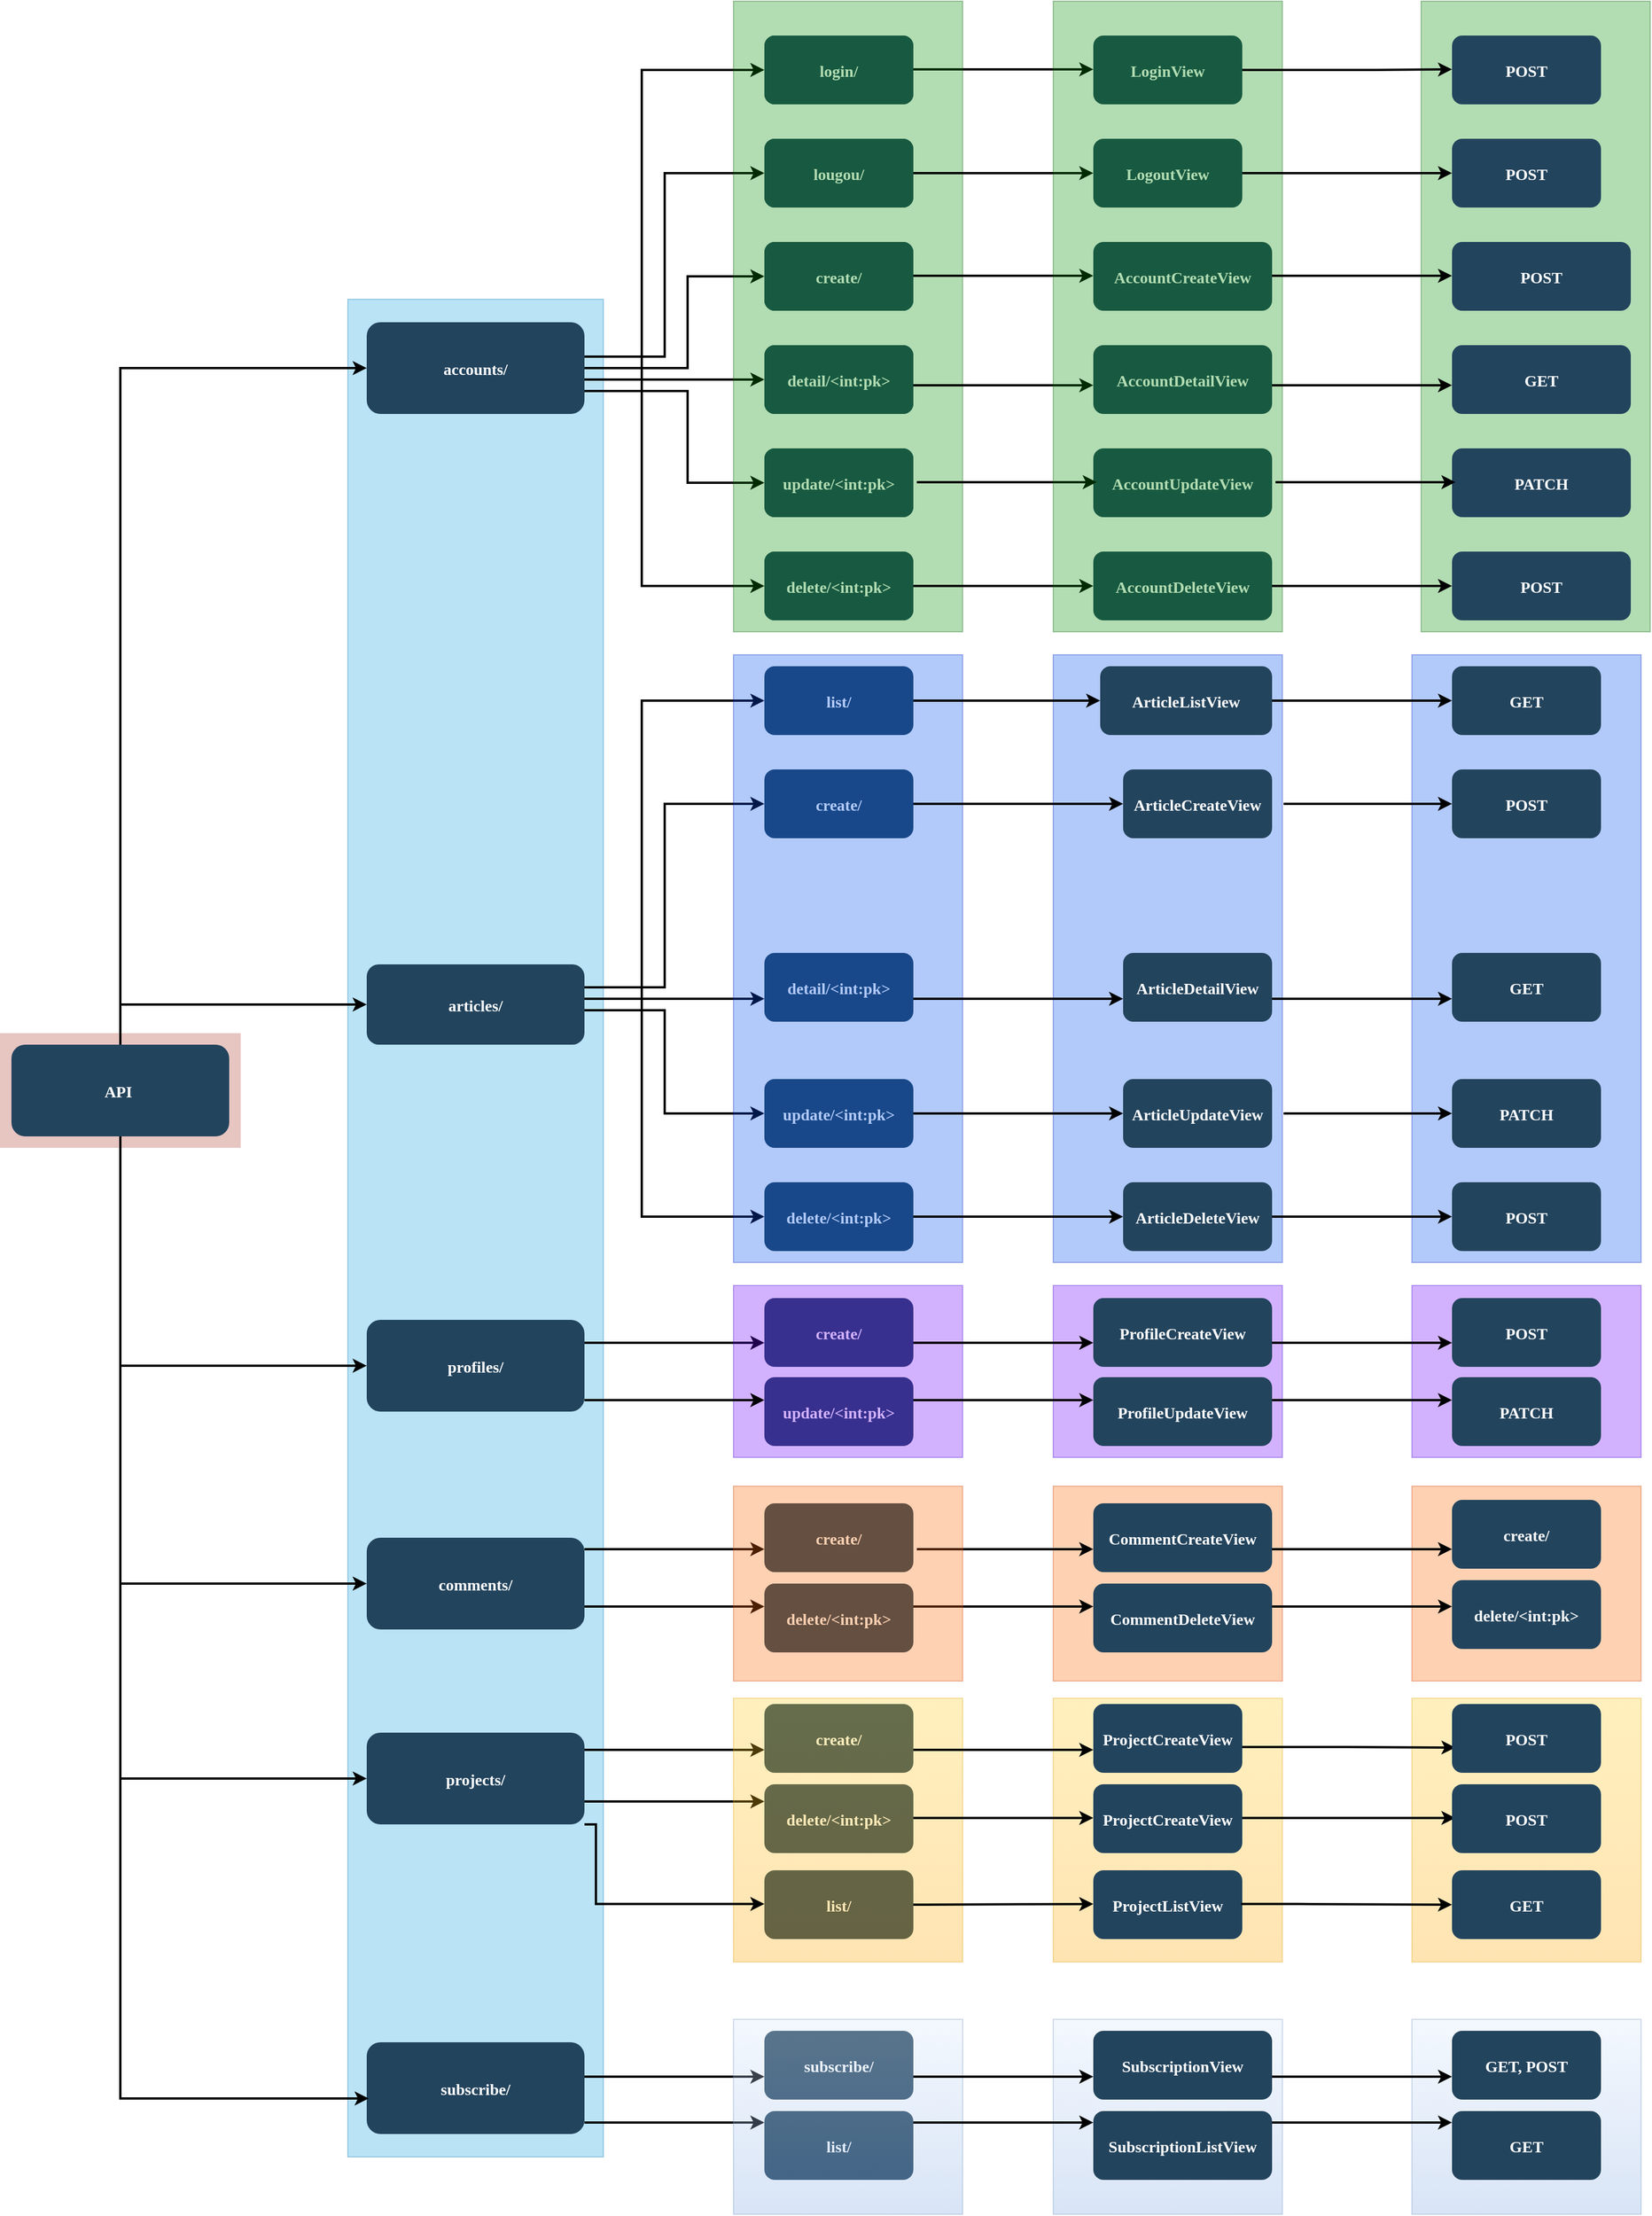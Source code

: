 <mxfile version="14.9.5" type="github">
  <diagram name="Page-1" id="2c0d36ab-eaac-3732-788b-9136903baeff">
    <mxGraphModel dx="3520" dy="1895" grid="1" gridSize="10" guides="1" tooltips="1" connect="1" arrows="1" fold="1" page="1" pageScale="1.5" pageWidth="2336" pageHeight="1654" background="none" math="0" shadow="0">
      <root>
        <mxCell id="0" />
        <mxCell id="1" parent="0" />
        <mxCell id="123" value="" style="fillColor=#AE4132;strokeColor=none;opacity=30;" parent="1" vertex="1">
          <mxGeometry x="80" y="950" width="210" height="100.0" as="geometry" />
        </mxCell>
        <mxCell id="122" value="" style="fillColor=#1ba1e2;strokeColor=#006EAF;opacity=30;fontColor=#ffffff;" parent="1" vertex="1">
          <mxGeometry x="383.5" y="310" width="223" height="1620" as="geometry" />
        </mxCell>
        <mxCell id="2" value="API " style="rounded=1;fillColor=#23445D;gradientColor=none;strokeColor=none;fontColor=#FFFFFF;fontStyle=1;fontFamily=Tahoma;fontSize=14" parent="1" vertex="1">
          <mxGeometry x="90" y="960" width="190" height="80" as="geometry" />
        </mxCell>
        <mxCell id="4" value="comments/" style="rounded=1;fillColor=#23445D;gradientColor=none;strokeColor=none;fontColor=#FFFFFF;fontStyle=1;fontFamily=Tahoma;fontSize=14" parent="1" vertex="1">
          <mxGeometry x="400" y="1390" width="190" height="80" as="geometry" />
        </mxCell>
        <mxCell id="9" value="" style="edgeStyle=elbowEdgeStyle;elbow=vertical;strokeWidth=2;rounded=0;entryX=0;entryY=0.5;entryDx=0;entryDy=0;" parent="1" source="2" target="4" edge="1">
          <mxGeometry x="630" y="210" width="100" height="100" as="geometry">
            <mxPoint x="630" y="310" as="sourcePoint" />
            <mxPoint x="730" y="210" as="targetPoint" />
            <Array as="points">
              <mxPoint x="290" y="1430" />
              <mxPoint x="340" y="1450" />
              <mxPoint x="185" y="1281" />
              <mxPoint x="1420" y="210" />
              <mxPoint x="920" y="210" />
            </Array>
          </mxGeometry>
        </mxCell>
        <mxCell id="10" value="profiles/" style="rounded=1;fillColor=#23445D;gradientColor=none;strokeColor=none;fontColor=#FFFFFF;fontStyle=1;fontFamily=Tahoma;fontSize=14" parent="1" vertex="1">
          <mxGeometry x="400" y="1200" width="190" height="80" as="geometry" />
        </mxCell>
        <mxCell id="12" value="articles/" style="rounded=1;fillColor=#23445D;gradientColor=none;strokeColor=none;fontColor=#FFFFFF;fontStyle=1;fontFamily=Tahoma;fontSize=14" parent="1" vertex="1">
          <mxGeometry x="400" y="890" width="190" height="70" as="geometry" />
        </mxCell>
        <mxCell id="13" value="accounts/" style="rounded=1;fillColor=#23445D;gradientColor=none;strokeColor=none;fontColor=#FFFFFF;fontStyle=1;fontFamily=Tahoma;fontSize=14" parent="1" vertex="1">
          <mxGeometry x="400" y="330" width="190" height="80" as="geometry" />
        </mxCell>
        <mxCell id="16" value="login/" style="rounded=1;fillColor=#23445D;gradientColor=none;strokeColor=none;fontColor=#FFFFFF;fontStyle=1;fontFamily=Tahoma;fontSize=14" parent="1" vertex="1">
          <mxGeometry x="747" y="80" width="130" height="60" as="geometry" />
        </mxCell>
        <mxCell id="17" value="lougou/" style="rounded=1;fillColor=#23445D;gradientColor=none;strokeColor=none;fontColor=#FFFFFF;fontStyle=1;fontFamily=Tahoma;fontSize=14" parent="1" vertex="1">
          <mxGeometry x="747" y="170" width="130" height="60" as="geometry" />
        </mxCell>
        <mxCell id="18" value="create/" style="rounded=1;fillColor=#23445D;gradientColor=none;strokeColor=none;fontColor=#FFFFFF;fontStyle=1;fontFamily=Tahoma;fontSize=14" parent="1" vertex="1">
          <mxGeometry x="747" y="260" width="130" height="60" as="geometry" />
        </mxCell>
        <mxCell id="19" value="    detail/&lt;int:pk&gt;    " style="rounded=1;fillColor=#23445D;gradientColor=none;strokeColor=none;fontColor=#FFFFFF;fontStyle=1;fontFamily=Tahoma;fontSize=14" parent="1" vertex="1">
          <mxGeometry x="747" y="350" width="130" height="60" as="geometry" />
        </mxCell>
        <mxCell id="20" value="update/&lt;int:pk&gt;" style="rounded=1;fillColor=#23445D;gradientColor=none;strokeColor=none;fontColor=#FFFFFF;fontStyle=1;fontFamily=Tahoma;fontSize=14" parent="1" vertex="1">
          <mxGeometry x="747" y="440" width="130" height="60" as="geometry" />
        </mxCell>
        <mxCell id="23" value="delete/&lt;int:pk&gt;" style="rounded=1;fillColor=#23445D;gradientColor=none;strokeColor=none;fontColor=#FFFFFF;fontStyle=1;fontFamily=Tahoma;fontSize=14" parent="1" vertex="1">
          <mxGeometry x="747" y="530.0" width="130" height="60" as="geometry" />
        </mxCell>
        <mxCell id="59" value="" style="edgeStyle=elbowEdgeStyle;elbow=vertical;strokeWidth=2;rounded=0;entryX=0;entryY=0.5;entryDx=0;entryDy=0;" parent="1" source="2" target="12" edge="1">
          <mxGeometry x="640" y="220" width="100" height="100" as="geometry">
            <mxPoint x="1155" y="270" as="sourcePoint" />
            <mxPoint x="390" y="905" as="targetPoint" />
            <Array as="points">
              <mxPoint x="300" y="925" />
              <mxPoint x="350" y="1080" />
              <mxPoint x="830" y="210" />
            </Array>
          </mxGeometry>
        </mxCell>
        <mxCell id="61" value="" style="edgeStyle=elbowEdgeStyle;elbow=vertical;strokeWidth=2;rounded=0" parent="1" source="2" target="13" edge="1">
          <mxGeometry x="270" y="130" width="100" height="100" as="geometry">
            <mxPoint x="270" y="230" as="sourcePoint" />
            <mxPoint x="370" y="130" as="targetPoint" />
            <Array as="points">
              <mxPoint x="330" y="370" />
            </Array>
          </mxGeometry>
        </mxCell>
        <mxCell id="64" value="" style="edgeStyle=elbowEdgeStyle;elbow=horizontal;strokeWidth=2;rounded=0" parent="1" source="13" target="16" edge="1">
          <mxGeometry x="270" y="130" width="100" height="100" as="geometry">
            <mxPoint x="270" y="230" as="sourcePoint" />
            <mxPoint x="370" y="130" as="targetPoint" />
            <Array as="points">
              <mxPoint x="640" y="290" />
              <mxPoint x="630" y="350" />
              <mxPoint x="640" y="110" />
            </Array>
          </mxGeometry>
        </mxCell>
        <mxCell id="65" value="" style="edgeStyle=elbowEdgeStyle;elbow=horizontal;strokeWidth=2;rounded=0" parent="1" source="13" target="17" edge="1">
          <mxGeometry x="270" y="130" width="100" height="100" as="geometry">
            <mxPoint x="270" y="230" as="sourcePoint" />
            <mxPoint x="370" y="130" as="targetPoint" />
            <Array as="points">
              <mxPoint x="660" y="360" />
              <mxPoint x="690" y="200" />
            </Array>
          </mxGeometry>
        </mxCell>
        <mxCell id="66" value="" style="edgeStyle=elbowEdgeStyle;elbow=horizontal;strokeWidth=2;rounded=0" parent="1" source="13" target="18" edge="1">
          <mxGeometry x="270" y="130" width="100" height="100" as="geometry">
            <mxPoint x="270" y="230" as="sourcePoint" />
            <mxPoint x="370" y="130" as="targetPoint" />
            <Array as="points">
              <mxPoint x="680" y="370" />
              <mxPoint x="680" y="360" />
              <mxPoint x="680" y="380" />
              <mxPoint x="680" y="360" />
            </Array>
          </mxGeometry>
        </mxCell>
        <mxCell id="67" value="" style="edgeStyle=elbowEdgeStyle;elbow=horizontal;strokeWidth=2;rounded=0" parent="1" source="13" target="19" edge="1">
          <mxGeometry x="270" y="130" width="100" height="100" as="geometry">
            <mxPoint x="270" y="230" as="sourcePoint" />
            <mxPoint x="370" y="130" as="targetPoint" />
            <Array as="points">
              <mxPoint x="680" y="380" />
              <mxPoint x="495" y="570" />
            </Array>
          </mxGeometry>
        </mxCell>
        <mxCell id="68" value="" style="edgeStyle=elbowEdgeStyle;elbow=horizontal;strokeWidth=2;rounded=0" parent="1" source="13" target="20" edge="1">
          <mxGeometry x="270" y="130" width="100" height="100" as="geometry">
            <mxPoint x="270" y="230" as="sourcePoint" />
            <mxPoint x="370" y="130" as="targetPoint" />
            <Array as="points">
              <mxPoint x="680" y="390" />
              <mxPoint x="680" y="480" />
              <mxPoint x="640" y="470" />
              <mxPoint x="495" y="610" />
            </Array>
          </mxGeometry>
        </mxCell>
        <mxCell id="69" value="" style="edgeStyle=elbowEdgeStyle;elbow=horizontal;strokeWidth=2;rounded=0" parent="1" source="13" target="23" edge="1">
          <mxGeometry x="270" y="130" width="100" height="100" as="geometry">
            <mxPoint x="270" y="230" as="sourcePoint" />
            <mxPoint x="370" y="130" as="targetPoint" />
            <Array as="points">
              <mxPoint x="640" y="560" />
              <mxPoint x="630" y="400" />
              <mxPoint x="660" y="390" />
              <mxPoint x="690" y="560" />
              <mxPoint x="495" y="660" />
            </Array>
          </mxGeometry>
        </mxCell>
        <mxCell id="103" value="" style="edgeStyle=elbowEdgeStyle;elbow=vertical;strokeWidth=2;rounded=0;exitX=0.5;exitY=1;exitDx=0;exitDy=0;entryX=0;entryY=0.5;entryDx=0;entryDy=0;" parent="1" source="2" target="10" edge="1">
          <mxGeometry x="270" y="130" width="100" height="100" as="geometry">
            <mxPoint x="270" y="230" as="sourcePoint" />
            <mxPoint x="390" y="1290" as="targetPoint" />
            <Array as="points">
              <mxPoint x="300" y="1240" />
              <mxPoint x="220" y="1290" />
              <mxPoint x="810" y="1360" />
              <mxPoint x="150" y="1280" />
              <mxPoint x="840" y="1290" />
              <mxPoint x="190" y="1300" />
            </Array>
          </mxGeometry>
        </mxCell>
        <mxCell id="pL0hDHovjiFTsYnt9vv7-123" value="subscribe/" style="rounded=1;fillColor=#23445D;gradientColor=none;strokeColor=none;fontColor=#FFFFFF;fontStyle=1;fontFamily=Tahoma;fontSize=14" parent="1" vertex="1">
          <mxGeometry x="400" y="1830" width="190" height="80" as="geometry" />
        </mxCell>
        <mxCell id="pL0hDHovjiFTsYnt9vv7-124" value="projects/" style="rounded=1;fillColor=#23445D;gradientColor=none;strokeColor=none;fontColor=#FFFFFF;fontStyle=1;fontFamily=Tahoma;fontSize=14" parent="1" vertex="1">
          <mxGeometry x="400" y="1560" width="190" height="80" as="geometry" />
        </mxCell>
        <mxCell id="Rwygspdtjg8wQTCgL86O-130" value="" style="edgeStyle=elbowEdgeStyle;elbow=vertical;strokeWidth=2;rounded=0;entryX=0.009;entryY=0.616;entryDx=0;entryDy=0;entryPerimeter=0;" parent="1" target="pL0hDHovjiFTsYnt9vv7-123" edge="1">
          <mxGeometry x="630" y="720" width="100" height="100" as="geometry">
            <mxPoint x="185" y="1060" as="sourcePoint" />
            <mxPoint x="400" y="1750" as="targetPoint" />
            <Array as="points">
              <mxPoint x="280" y="1879" />
              <mxPoint x="340" y="1960" />
              <mxPoint x="185" y="1791" />
              <mxPoint x="1420" y="720" />
              <mxPoint x="920" y="720" />
            </Array>
          </mxGeometry>
        </mxCell>
        <mxCell id="Rwygspdtjg8wQTCgL86O-131" value="" style="edgeStyle=elbowEdgeStyle;elbow=vertical;strokeWidth=2;rounded=0" parent="1" edge="1">
          <mxGeometry x="630" y="570" width="100" height="100" as="geometry">
            <mxPoint x="185" y="1140" as="sourcePoint" />
            <mxPoint x="400" y="1600" as="targetPoint" />
            <Array as="points">
              <mxPoint x="360" y="1600" />
              <mxPoint x="340" y="1810" />
              <mxPoint x="185" y="1641" />
              <mxPoint x="1420" y="570" />
              <mxPoint x="920" y="570" />
            </Array>
          </mxGeometry>
        </mxCell>
        <mxCell id="Rwygspdtjg8wQTCgL86O-132" value="list/" style="rounded=1;fillColor=#23445D;gradientColor=none;strokeColor=none;fontColor=#FFFFFF;fontStyle=1;fontFamily=Tahoma;fontSize=14" parent="1" vertex="1">
          <mxGeometry x="747" y="630" width="130" height="60" as="geometry" />
        </mxCell>
        <mxCell id="Rwygspdtjg8wQTCgL86O-133" value="create/" style="rounded=1;fillColor=#23445D;gradientColor=none;strokeColor=none;fontColor=#FFFFFF;fontStyle=1;fontFamily=Tahoma;fontSize=14" parent="1" vertex="1">
          <mxGeometry x="747" y="720" width="130" height="60" as="geometry" />
        </mxCell>
        <mxCell id="Rwygspdtjg8wQTCgL86O-135" value="    detail/&lt;int:pk&gt;    " style="rounded=1;fillColor=#23445D;gradientColor=none;strokeColor=none;fontColor=#FFFFFF;fontStyle=1;fontFamily=Tahoma;fontSize=14" parent="1" vertex="1">
          <mxGeometry x="747" y="880" width="130" height="60" as="geometry" />
        </mxCell>
        <mxCell id="Rwygspdtjg8wQTCgL86O-136" value="update/&lt;int:pk&gt;" style="rounded=1;fillColor=#23445D;gradientColor=none;strokeColor=none;fontColor=#FFFFFF;fontStyle=1;fontFamily=Tahoma;fontSize=14" parent="1" vertex="1">
          <mxGeometry x="747" y="990" width="130" height="60" as="geometry" />
        </mxCell>
        <mxCell id="Rwygspdtjg8wQTCgL86O-137" value="delete/&lt;int:pk&gt;" style="rounded=1;fillColor=#23445D;gradientColor=none;strokeColor=none;fontColor=#FFFFFF;fontStyle=1;fontFamily=Tahoma;fontSize=14" parent="1" vertex="1">
          <mxGeometry x="747" y="1080" width="130" height="60" as="geometry" />
        </mxCell>
        <mxCell id="Rwygspdtjg8wQTCgL86O-138" value="" style="edgeStyle=elbowEdgeStyle;elbow=horizontal;strokeWidth=2;rounded=0" parent="1" target="Rwygspdtjg8wQTCgL86O-132" edge="1">
          <mxGeometry x="270" y="680" width="100" height="100" as="geometry">
            <mxPoint x="590" y="920" as="sourcePoint" />
            <mxPoint x="370" y="680" as="targetPoint" />
            <Array as="points">
              <mxPoint x="640" y="840" />
              <mxPoint x="630" y="900" />
              <mxPoint x="640" y="660" />
            </Array>
          </mxGeometry>
        </mxCell>
        <mxCell id="Rwygspdtjg8wQTCgL86O-139" value="" style="edgeStyle=elbowEdgeStyle;elbow=horizontal;strokeWidth=2;rounded=0" parent="1" target="Rwygspdtjg8wQTCgL86O-133" edge="1">
          <mxGeometry x="270" y="680" width="100" height="100" as="geometry">
            <mxPoint x="590" y="910" as="sourcePoint" />
            <mxPoint x="370" y="680" as="targetPoint" />
            <Array as="points">
              <mxPoint x="660" y="910" />
              <mxPoint x="690" y="750" />
            </Array>
          </mxGeometry>
        </mxCell>
        <mxCell id="Rwygspdtjg8wQTCgL86O-141" value="" style="edgeStyle=elbowEdgeStyle;elbow=horizontal;strokeWidth=2;rounded=0" parent="1" target="Rwygspdtjg8wQTCgL86O-135" edge="1">
          <mxGeometry x="270" y="680" width="100" height="100" as="geometry">
            <mxPoint x="590" y="920" as="sourcePoint" />
            <mxPoint x="370" y="680" as="targetPoint" />
            <Array as="points">
              <mxPoint x="710" y="920" />
              <mxPoint x="680" y="930" />
              <mxPoint x="495" y="1120" />
            </Array>
          </mxGeometry>
        </mxCell>
        <mxCell id="Rwygspdtjg8wQTCgL86O-142" value="" style="edgeStyle=elbowEdgeStyle;elbow=horizontal;strokeWidth=2;rounded=0" parent="1" target="Rwygspdtjg8wQTCgL86O-136" edge="1">
          <mxGeometry x="270" y="680" width="100" height="100" as="geometry">
            <mxPoint x="590" y="930" as="sourcePoint" />
            <mxPoint x="370" y="680" as="targetPoint" />
            <Array as="points">
              <mxPoint x="660" y="980" />
              <mxPoint x="680" y="1030" />
              <mxPoint x="640" y="1020" />
              <mxPoint x="495" y="1160" />
            </Array>
          </mxGeometry>
        </mxCell>
        <mxCell id="Rwygspdtjg8wQTCgL86O-143" value="" style="edgeStyle=elbowEdgeStyle;elbow=horizontal;strokeWidth=2;rounded=0" parent="1" target="Rwygspdtjg8wQTCgL86O-137" edge="1">
          <mxGeometry x="270" y="680" width="100" height="100" as="geometry">
            <mxPoint x="590" y="920" as="sourcePoint" />
            <mxPoint x="370" y="680" as="targetPoint" />
            <Array as="points">
              <mxPoint x="640" y="1110" />
              <mxPoint x="630" y="950" />
              <mxPoint x="660" y="940" />
              <mxPoint x="690" y="1110" />
              <mxPoint x="495" y="1210" />
            </Array>
          </mxGeometry>
        </mxCell>
        <mxCell id="Rwygspdtjg8wQTCgL86O-203" value="login/" style="rounded=1;fillColor=#23445D;gradientColor=none;strokeColor=none;fontColor=#FFFFFF;fontStyle=1;fontFamily=Tahoma;fontSize=14" parent="1" vertex="1">
          <mxGeometry x="747" y="80" width="130" height="60" as="geometry" />
        </mxCell>
        <mxCell id="Rwygspdtjg8wQTCgL86O-204" value="lougou/" style="rounded=1;fillColor=#23445D;gradientColor=none;strokeColor=none;fontColor=#FFFFFF;fontStyle=1;fontFamily=Tahoma;fontSize=14" parent="1" vertex="1">
          <mxGeometry x="747" y="170" width="130" height="60" as="geometry" />
        </mxCell>
        <mxCell id="Rwygspdtjg8wQTCgL86O-205" value="create/" style="rounded=1;fillColor=#23445D;gradientColor=none;strokeColor=none;fontColor=#FFFFFF;fontStyle=1;fontFamily=Tahoma;fontSize=14" parent="1" vertex="1">
          <mxGeometry x="747" y="260" width="130" height="60" as="geometry" />
        </mxCell>
        <mxCell id="Rwygspdtjg8wQTCgL86O-206" value="    detail/&lt;int:pk&gt;    " style="rounded=1;fillColor=#23445D;gradientColor=none;strokeColor=none;fontColor=#FFFFFF;fontStyle=1;fontFamily=Tahoma;fontSize=14" parent="1" vertex="1">
          <mxGeometry x="747" y="350" width="130" height="60" as="geometry" />
        </mxCell>
        <mxCell id="Rwygspdtjg8wQTCgL86O-207" value="update/&lt;int:pk&gt;" style="rounded=1;fillColor=#23445D;gradientColor=none;strokeColor=none;fontColor=#FFFFFF;fontStyle=1;fontFamily=Tahoma;fontSize=14" parent="1" vertex="1">
          <mxGeometry x="747" y="440" width="130" height="60" as="geometry" />
        </mxCell>
        <mxCell id="Rwygspdtjg8wQTCgL86O-208" value="delete/&lt;int:pk&gt;" style="rounded=1;fillColor=#23445D;gradientColor=none;strokeColor=none;fontColor=#FFFFFF;fontStyle=1;fontFamily=Tahoma;fontSize=14" parent="1" vertex="1">
          <mxGeometry x="747" y="530.0" width="130" height="60" as="geometry" />
        </mxCell>
        <mxCell id="Rwygspdtjg8wQTCgL86O-241" value="" style="edgeStyle=elbowEdgeStyle;elbow=horizontal;strokeWidth=2;rounded=0;" parent="1" edge="1">
          <mxGeometry x="270" y="1160" width="100" height="100" as="geometry">
            <mxPoint x="590" y="1400" as="sourcePoint" />
            <mxPoint x="747" y="1400" as="targetPoint" />
            <Array as="points">
              <mxPoint x="680" y="1370" />
              <mxPoint x="680" y="1390" />
              <mxPoint x="680" y="1410" />
              <mxPoint x="680" y="1390" />
            </Array>
          </mxGeometry>
        </mxCell>
        <mxCell id="Rwygspdtjg8wQTCgL86O-244" value="" style="edgeStyle=elbowEdgeStyle;elbow=horizontal;strokeWidth=2;rounded=0" parent="1" edge="1">
          <mxGeometry x="270" y="1210" width="100" height="100" as="geometry">
            <mxPoint x="590" y="1450" as="sourcePoint" />
            <mxPoint x="747" y="1450" as="targetPoint" />
            <Array as="points">
              <mxPoint x="640" y="1640" />
              <mxPoint x="630" y="1480" />
              <mxPoint x="660" y="1470" />
              <mxPoint x="690" y="1640" />
              <mxPoint x="495" y="1740" />
            </Array>
          </mxGeometry>
        </mxCell>
        <mxCell id="Rwygspdtjg8wQTCgL86O-247" value="create/" style="rounded=1;fillColor=#23445D;gradientColor=none;strokeColor=none;fontColor=#FFFFFF;fontStyle=1;fontFamily=Tahoma;fontSize=14" parent="1" vertex="1">
          <mxGeometry x="747" y="1360" width="130" height="60" as="geometry" />
        </mxCell>
        <mxCell id="Rwygspdtjg8wQTCgL86O-250" value="delete/&lt;int:pk&gt;" style="rounded=1;fillColor=#23445D;gradientColor=none;strokeColor=none;fontColor=#FFFFFF;fontStyle=1;fontFamily=Tahoma;fontSize=14" parent="1" vertex="1">
          <mxGeometry x="747" y="1430" width="130" height="60" as="geometry" />
        </mxCell>
        <mxCell id="Rwygspdtjg8wQTCgL86O-259" value="create/" style="rounded=1;fillColor=#23445D;gradientColor=none;strokeColor=none;fontColor=#FFFFFF;fontStyle=1;fontFamily=Tahoma;fontSize=14" parent="1" vertex="1">
          <mxGeometry x="747" y="1181" width="130" height="60" as="geometry" />
        </mxCell>
        <mxCell id="Rwygspdtjg8wQTCgL86O-261" value="update/&lt;int:pk&gt;" style="rounded=1;fillColor=#23445D;gradientColor=none;strokeColor=none;fontColor=#FFFFFF;fontStyle=1;fontFamily=Tahoma;fontSize=14" parent="1" vertex="1">
          <mxGeometry x="747" y="1250" width="130" height="60" as="geometry" />
        </mxCell>
        <mxCell id="Rwygspdtjg8wQTCgL86O-277" value="" style="edgeStyle=elbowEdgeStyle;elbow=horizontal;strokeWidth=2;rounded=0;" parent="1" edge="1">
          <mxGeometry x="270" y="980" width="100" height="100" as="geometry">
            <mxPoint x="590" y="1220" as="sourcePoint" />
            <mxPoint x="747" y="1220" as="targetPoint" />
            <Array as="points">
              <mxPoint x="650" y="1160" />
              <mxPoint x="680" y="1210" />
              <mxPoint x="680" y="1230" />
              <mxPoint x="680" y="1210" />
            </Array>
          </mxGeometry>
        </mxCell>
        <mxCell id="Rwygspdtjg8wQTCgL86O-280" value="" style="edgeStyle=elbowEdgeStyle;elbow=horizontal;strokeWidth=2;rounded=0;" parent="1" edge="1">
          <mxGeometry x="270" y="1335" width="100" height="100" as="geometry">
            <mxPoint x="590" y="1575" as="sourcePoint" />
            <mxPoint x="747" y="1575" as="targetPoint" />
            <Array as="points">
              <mxPoint x="680" y="1575" />
              <mxPoint x="680" y="1565" />
              <mxPoint x="680" y="1585" />
              <mxPoint x="680" y="1565" />
            </Array>
          </mxGeometry>
        </mxCell>
        <mxCell id="Rwygspdtjg8wQTCgL86O-281" value="" style="edgeStyle=elbowEdgeStyle;elbow=horizontal;strokeWidth=2;rounded=0" parent="1" edge="1">
          <mxGeometry x="270" y="1380" width="100" height="100" as="geometry">
            <mxPoint x="590" y="1620" as="sourcePoint" />
            <mxPoint x="747" y="1620" as="targetPoint" />
            <Array as="points">
              <mxPoint x="640" y="1810" />
              <mxPoint x="630" y="1650" />
              <mxPoint x="660" y="1640" />
              <mxPoint x="690" y="1810" />
              <mxPoint x="495" y="1910" />
            </Array>
          </mxGeometry>
        </mxCell>
        <mxCell id="Rwygspdtjg8wQTCgL86O-282" value="create/" style="rounded=1;fillColor=#23445D;gradientColor=none;strokeColor=none;fontColor=#FFFFFF;fontStyle=1;fontFamily=Tahoma;fontSize=14" parent="1" vertex="1">
          <mxGeometry x="747" y="1535" width="130" height="60" as="geometry" />
        </mxCell>
        <mxCell id="Rwygspdtjg8wQTCgL86O-283" value="delete/&lt;int:pk&gt;" style="rounded=1;fillColor=#23445D;gradientColor=none;strokeColor=none;fontColor=#FFFFFF;fontStyle=1;fontFamily=Tahoma;fontSize=14" parent="1" vertex="1">
          <mxGeometry x="747" y="1605" width="130" height="60" as="geometry" />
        </mxCell>
        <mxCell id="Rwygspdtjg8wQTCgL86O-285" value="list/" style="rounded=1;fillColor=#23445D;gradientColor=none;strokeColor=none;fontColor=#FFFFFF;fontStyle=1;fontFamily=Tahoma;fontSize=14" parent="1" vertex="1">
          <mxGeometry x="747" y="1680" width="130" height="60" as="geometry" />
        </mxCell>
        <mxCell id="Rwygspdtjg8wQTCgL86O-286" value="" style="edgeStyle=elbowEdgeStyle;elbow=horizontal;strokeWidth=2;rounded=0;" parent="1" edge="1">
          <mxGeometry x="270" y="1620" width="100" height="100" as="geometry">
            <mxPoint x="590" y="1860" as="sourcePoint" />
            <mxPoint x="747" y="1860" as="targetPoint" />
            <Array as="points">
              <mxPoint x="680" y="1820" />
              <mxPoint x="680" y="1850" />
              <mxPoint x="680" y="1870" />
              <mxPoint x="680" y="1850" />
            </Array>
          </mxGeometry>
        </mxCell>
        <mxCell id="Rwygspdtjg8wQTCgL86O-287" value="" style="edgeStyle=elbowEdgeStyle;elbow=horizontal;strokeWidth=2;rounded=0" parent="1" edge="1">
          <mxGeometry x="270" y="1660" width="100" height="100" as="geometry">
            <mxPoint x="590" y="1900" as="sourcePoint" />
            <mxPoint x="747" y="1900" as="targetPoint" />
            <Array as="points">
              <mxPoint x="640" y="2090" />
              <mxPoint x="630" y="1930" />
              <mxPoint x="660" y="1920" />
              <mxPoint x="690" y="2090" />
              <mxPoint x="495" y="2190" />
            </Array>
          </mxGeometry>
        </mxCell>
        <mxCell id="Rwygspdtjg8wQTCgL86O-288" value="subscribe/" style="rounded=1;fillColor=#23445D;gradientColor=none;strokeColor=none;fontColor=#FFFFFF;fontStyle=1;fontFamily=Tahoma;fontSize=14" parent="1" vertex="1">
          <mxGeometry x="747" y="1820" width="130" height="60" as="geometry" />
        </mxCell>
        <mxCell id="Rwygspdtjg8wQTCgL86O-289" value="list/" style="rounded=1;fillColor=#23445D;gradientColor=none;strokeColor=none;fontColor=#FFFFFF;fontStyle=1;fontFamily=Tahoma;fontSize=14" parent="1" vertex="1">
          <mxGeometry x="747" y="1890" width="130" height="60" as="geometry" />
        </mxCell>
        <mxCell id="Rwygspdtjg8wQTCgL86O-291" value="" style="fillColor=#008a00;opacity=30;strokeColor=#005700;fontColor=#ffffff;" parent="1" vertex="1">
          <mxGeometry x="1320" y="50" width="200" height="550" as="geometry" />
        </mxCell>
        <mxCell id="Rwygspdtjg8wQTCgL86O-292" value="" style="fillColor=#ffcd28;strokeColor=#d79b00;opacity=30;gradientColor=#ffa500;" parent="1" vertex="1">
          <mxGeometry x="720" y="1530" width="200" height="230" as="geometry" />
        </mxCell>
        <mxCell id="Rwygspdtjg8wQTCgL86O-293" value="" style="fillColor=#0050ef;strokeColor=#001DBC;opacity=30;fontColor=#ffffff;" parent="1" vertex="1">
          <mxGeometry x="999" y="620" width="200" height="530" as="geometry" />
        </mxCell>
        <mxCell id="Rwygspdtjg8wQTCgL86O-294" value="" style="fillColor=#6a00ff;strokeColor=#3700CC;opacity=30;fontColor=#ffffff;" parent="1" vertex="1">
          <mxGeometry x="720" y="1170" width="200" height="150" as="geometry" />
        </mxCell>
        <mxCell id="Rwygspdtjg8wQTCgL86O-296" value="" style="fillColor=#dae8fc;strokeColor=#6c8ebf;opacity=30;gradientColor=#7ea6e0;" parent="1" vertex="1">
          <mxGeometry x="720" y="1810" width="200" height="170" as="geometry" />
        </mxCell>
        <mxCell id="Rwygspdtjg8wQTCgL86O-123" value="" style="edgeStyle=elbowEdgeStyle;elbow=horizontal;strokeWidth=2;rounded=0;" parent="1" edge="1">
          <mxGeometry x="270" y="1030" width="100" height="100" as="geometry">
            <mxPoint x="590" y="1270" as="sourcePoint" />
            <mxPoint x="747" y="1270" as="targetPoint" />
            <Array as="points">
              <mxPoint x="680" y="1270" />
              <mxPoint x="680" y="1260" />
              <mxPoint x="680" y="1280" />
              <mxPoint x="680" y="1260" />
            </Array>
          </mxGeometry>
        </mxCell>
        <mxCell id="bpT3LSL1NG3tMVOsmhln-123" value="" style="edgeStyle=elbowEdgeStyle;elbow=horizontal;strokeWidth=2;rounded=0" edge="1" parent="1">
          <mxGeometry x="557" y="-140.5" width="100" height="100" as="geometry">
            <mxPoint x="877" y="109.5" as="sourcePoint" />
            <mxPoint x="1034" y="109.5" as="targetPoint" />
            <Array as="points">
              <mxPoint x="967" y="109.5" />
              <mxPoint x="782" y="299.5" />
            </Array>
          </mxGeometry>
        </mxCell>
        <mxCell id="bpT3LSL1NG3tMVOsmhln-124" value="" style="fillColor=#008a00;opacity=30;strokeColor=#005700;fontColor=#ffffff;" vertex="1" parent="1">
          <mxGeometry x="720" y="50" width="200" height="550" as="geometry" />
        </mxCell>
        <mxCell id="bpT3LSL1NG3tMVOsmhln-126" value="" style="edgeStyle=elbowEdgeStyle;elbow=horizontal;strokeWidth=2;rounded=0;entryX=0;entryY=0.5;entryDx=0;entryDy=0;" edge="1" parent="1" target="bpT3LSL1NG3tMVOsmhln-132">
          <mxGeometry x="557" y="-20" width="100" height="100" as="geometry">
            <mxPoint x="877" y="200" as="sourcePoint" />
            <mxPoint x="1034" y="50" as="targetPoint" />
            <Array as="points">
              <mxPoint x="947" y="210" />
              <mxPoint x="977" y="50" />
            </Array>
          </mxGeometry>
        </mxCell>
        <mxCell id="bpT3LSL1NG3tMVOsmhln-128" value="" style="edgeStyle=elbowEdgeStyle;elbow=horizontal;strokeWidth=2;rounded=0" edge="1" parent="1">
          <mxGeometry x="557" y="135" width="100" height="100" as="geometry">
            <mxPoint x="877" y="385" as="sourcePoint" />
            <mxPoint x="1034" y="385" as="targetPoint" />
            <Array as="points">
              <mxPoint x="967" y="385" />
              <mxPoint x="782" y="575" />
            </Array>
          </mxGeometry>
        </mxCell>
        <mxCell id="bpT3LSL1NG3tMVOsmhln-130" value="" style="edgeStyle=elbowEdgeStyle;elbow=horizontal;strokeWidth=2;rounded=0" edge="1" parent="1" target="bpT3LSL1NG3tMVOsmhln-136">
          <mxGeometry x="557" y="320" width="100" height="100" as="geometry">
            <mxPoint x="877" y="560" as="sourcePoint" />
            <mxPoint x="1034" y="750" as="targetPoint" />
            <Array as="points">
              <mxPoint x="900" y="740" />
              <mxPoint x="917" y="590" />
              <mxPoint x="947" y="580" />
              <mxPoint x="977" y="750" />
              <mxPoint x="782" y="850" />
            </Array>
          </mxGeometry>
        </mxCell>
        <mxCell id="bpT3LSL1NG3tMVOsmhln-131" value="LoginView" style="rounded=1;fillColor=#23445D;gradientColor=none;strokeColor=none;fontColor=#FFFFFF;fontStyle=1;fontFamily=Tahoma;fontSize=14" vertex="1" parent="1">
          <mxGeometry x="1034" y="80" width="130" height="60" as="geometry" />
        </mxCell>
        <mxCell id="bpT3LSL1NG3tMVOsmhln-132" value="LogoutView" style="rounded=1;fillColor=#23445D;gradientColor=none;strokeColor=none;fontColor=#FFFFFF;fontStyle=1;fontFamily=Tahoma;fontSize=14" vertex="1" parent="1">
          <mxGeometry x="1034" y="170" width="130" height="60" as="geometry" />
        </mxCell>
        <mxCell id="bpT3LSL1NG3tMVOsmhln-133" value="AccountCreateView" style="rounded=1;fillColor=#23445D;gradientColor=none;strokeColor=none;fontColor=#FFFFFF;fontStyle=1;fontFamily=Tahoma;fontSize=14" vertex="1" parent="1">
          <mxGeometry x="1034" y="260" width="156" height="60" as="geometry" />
        </mxCell>
        <mxCell id="bpT3LSL1NG3tMVOsmhln-134" value="AccountDetailView" style="rounded=1;fillColor=#23445D;gradientColor=none;strokeColor=none;fontColor=#FFFFFF;fontStyle=1;fontFamily=Tahoma;fontSize=14" vertex="1" parent="1">
          <mxGeometry x="1034" y="350" width="156" height="60" as="geometry" />
        </mxCell>
        <mxCell id="bpT3LSL1NG3tMVOsmhln-135" value="AccountUpdateView" style="rounded=1;fillColor=#23445D;gradientColor=none;strokeColor=none;fontColor=#FFFFFF;fontStyle=1;fontFamily=Tahoma;fontSize=14" vertex="1" parent="1">
          <mxGeometry x="1034" y="440" width="156" height="60" as="geometry" />
        </mxCell>
        <mxCell id="bpT3LSL1NG3tMVOsmhln-136" value="AccountDeleteView" style="rounded=1;fillColor=#23445D;gradientColor=none;strokeColor=none;fontColor=#FFFFFF;fontStyle=1;fontFamily=Tahoma;fontSize=14" vertex="1" parent="1">
          <mxGeometry x="1034" y="530" width="156" height="60" as="geometry" />
        </mxCell>
        <mxCell id="bpT3LSL1NG3tMVOsmhln-137" value="" style="edgeStyle=elbowEdgeStyle;elbow=horizontal;strokeWidth=2;rounded=0" edge="1" parent="1">
          <mxGeometry x="560" y="229.5" width="100" height="100" as="geometry">
            <mxPoint x="880" y="469.5" as="sourcePoint" />
            <mxPoint x="1037" y="469.5" as="targetPoint" />
            <Array as="points">
              <mxPoint x="903" y="649.5" />
              <mxPoint x="920" y="499.5" />
              <mxPoint x="950" y="489.5" />
              <mxPoint x="980" y="659.5" />
              <mxPoint x="785" y="759.5" />
            </Array>
          </mxGeometry>
        </mxCell>
        <mxCell id="bpT3LSL1NG3tMVOsmhln-138" value="" style="edgeStyle=elbowEdgeStyle;elbow=horizontal;strokeWidth=2;rounded=0" edge="1" parent="1">
          <mxGeometry x="557" y="39.5" width="100" height="100" as="geometry">
            <mxPoint x="877" y="289.5" as="sourcePoint" />
            <mxPoint x="1034" y="289.5" as="targetPoint" />
            <Array as="points">
              <mxPoint x="967" y="289.5" />
              <mxPoint x="782" y="479.5" />
            </Array>
          </mxGeometry>
        </mxCell>
        <mxCell id="bpT3LSL1NG3tMVOsmhln-139" value="" style="fillColor=#008a00;opacity=30;strokeColor=#005700;fontColor=#ffffff;" vertex="1" parent="1">
          <mxGeometry x="999" y="50" width="200" height="550" as="geometry" />
        </mxCell>
        <mxCell id="bpT3LSL1NG3tMVOsmhln-141" value="" style="edgeStyle=elbowEdgeStyle;elbow=horizontal;strokeWidth=2;rounded=0;exitX=1;exitY=0.5;exitDx=0;exitDy=0;" edge="1" parent="1" source="bpT3LSL1NG3tMVOsmhln-131">
          <mxGeometry x="870" y="-140.5" width="100" height="100" as="geometry">
            <mxPoint x="1190.0" y="109.5" as="sourcePoint" />
            <mxPoint x="1347" y="109.5" as="targetPoint" />
            <Array as="points">
              <mxPoint x="1280" y="109.5" />
              <mxPoint x="1095" y="299.5" />
            </Array>
          </mxGeometry>
        </mxCell>
        <mxCell id="bpT3LSL1NG3tMVOsmhln-142" value="" style="edgeStyle=elbowEdgeStyle;elbow=horizontal;strokeWidth=2;rounded=0;entryX=0;entryY=0.5;entryDx=0;entryDy=0;exitX=1;exitY=0.5;exitDx=0;exitDy=0;" edge="1" parent="1" target="bpT3LSL1NG3tMVOsmhln-146" source="bpT3LSL1NG3tMVOsmhln-132">
          <mxGeometry x="870" y="-20" width="100" height="100" as="geometry">
            <mxPoint x="1190.0" y="200" as="sourcePoint" />
            <mxPoint x="1347" y="50" as="targetPoint" />
            <Array as="points">
              <mxPoint x="1260" y="210" />
              <mxPoint x="1290" y="50" />
            </Array>
          </mxGeometry>
        </mxCell>
        <mxCell id="bpT3LSL1NG3tMVOsmhln-143" value="" style="edgeStyle=elbowEdgeStyle;elbow=horizontal;strokeWidth=2;rounded=0" edge="1" parent="1">
          <mxGeometry x="870" y="135" width="100" height="100" as="geometry">
            <mxPoint x="1190.0" y="385" as="sourcePoint" />
            <mxPoint x="1347" y="385" as="targetPoint" />
            <Array as="points">
              <mxPoint x="1280" y="385" />
              <mxPoint x="1095" y="575" />
            </Array>
          </mxGeometry>
        </mxCell>
        <mxCell id="bpT3LSL1NG3tMVOsmhln-144" value="" style="edgeStyle=elbowEdgeStyle;elbow=horizontal;strokeWidth=2;rounded=0" edge="1" parent="1" target="bpT3LSL1NG3tMVOsmhln-150">
          <mxGeometry x="870" y="320" width="100" height="100" as="geometry">
            <mxPoint x="1190.0" y="560.0" as="sourcePoint" />
            <mxPoint x="1347" y="750" as="targetPoint" />
            <Array as="points">
              <mxPoint x="1213" y="740" />
              <mxPoint x="1230" y="590" />
              <mxPoint x="1260" y="580" />
              <mxPoint x="1290" y="750" />
              <mxPoint x="1095" y="850" />
            </Array>
          </mxGeometry>
        </mxCell>
        <mxCell id="bpT3LSL1NG3tMVOsmhln-145" value="POST" style="rounded=1;fillColor=#23445D;gradientColor=none;strokeColor=none;fontColor=#FFFFFF;fontStyle=1;fontFamily=Tahoma;fontSize=14" vertex="1" parent="1">
          <mxGeometry x="1347" y="80" width="130" height="60" as="geometry" />
        </mxCell>
        <mxCell id="bpT3LSL1NG3tMVOsmhln-146" value="POST" style="rounded=1;fillColor=#23445D;gradientColor=none;strokeColor=none;fontColor=#FFFFFF;fontStyle=1;fontFamily=Tahoma;fontSize=14" vertex="1" parent="1">
          <mxGeometry x="1347" y="170" width="130" height="60" as="geometry" />
        </mxCell>
        <mxCell id="bpT3LSL1NG3tMVOsmhln-147" value="POST" style="rounded=1;fillColor=#23445D;gradientColor=none;strokeColor=none;fontColor=#FFFFFF;fontStyle=1;fontFamily=Tahoma;fontSize=14" vertex="1" parent="1">
          <mxGeometry x="1347" y="260" width="156" height="60" as="geometry" />
        </mxCell>
        <mxCell id="bpT3LSL1NG3tMVOsmhln-148" value="GET" style="rounded=1;fillColor=#23445D;gradientColor=none;strokeColor=none;fontColor=#FFFFFF;fontStyle=1;fontFamily=Tahoma;fontSize=14" vertex="1" parent="1">
          <mxGeometry x="1347" y="350" width="156" height="60" as="geometry" />
        </mxCell>
        <mxCell id="bpT3LSL1NG3tMVOsmhln-149" value="PATCH" style="rounded=1;fillColor=#23445D;gradientColor=none;strokeColor=none;fontColor=#FFFFFF;fontStyle=1;fontFamily=Tahoma;fontSize=14" vertex="1" parent="1">
          <mxGeometry x="1347" y="440" width="156" height="60" as="geometry" />
        </mxCell>
        <mxCell id="bpT3LSL1NG3tMVOsmhln-150" value="POST" style="rounded=1;fillColor=#23445D;gradientColor=none;strokeColor=none;fontColor=#FFFFFF;fontStyle=1;fontFamily=Tahoma;fontSize=14" vertex="1" parent="1">
          <mxGeometry x="1347" y="530" width="156" height="60" as="geometry" />
        </mxCell>
        <mxCell id="bpT3LSL1NG3tMVOsmhln-151" value="" style="edgeStyle=elbowEdgeStyle;elbow=horizontal;strokeWidth=2;rounded=0" edge="1" parent="1">
          <mxGeometry x="873" y="229.5" width="100" height="100" as="geometry">
            <mxPoint x="1193" y="469.5" as="sourcePoint" />
            <mxPoint x="1350.0" y="469.5" as="targetPoint" />
            <Array as="points">
              <mxPoint x="1216" y="649.5" />
              <mxPoint x="1233" y="499.5" />
              <mxPoint x="1263" y="489.5" />
              <mxPoint x="1293" y="659.5" />
              <mxPoint x="1098" y="759.5" />
            </Array>
          </mxGeometry>
        </mxCell>
        <mxCell id="bpT3LSL1NG3tMVOsmhln-152" value="" style="edgeStyle=elbowEdgeStyle;elbow=horizontal;strokeWidth=2;rounded=0" edge="1" parent="1">
          <mxGeometry x="870" y="39.5" width="100" height="100" as="geometry">
            <mxPoint x="1190.0" y="289.5" as="sourcePoint" />
            <mxPoint x="1347" y="289.5" as="targetPoint" />
            <Array as="points">
              <mxPoint x="1280" y="289.5" />
              <mxPoint x="1095" y="479.5" />
            </Array>
          </mxGeometry>
        </mxCell>
        <mxCell id="bpT3LSL1NG3tMVOsmhln-153" value="" style="fillColor=#0050ef;strokeColor=#001DBC;opacity=30;fontColor=#ffffff;" vertex="1" parent="1">
          <mxGeometry x="720" y="620" width="200" height="530" as="geometry" />
        </mxCell>
        <mxCell id="bpT3LSL1NG3tMVOsmhln-154" value="" style="fillColor=#0050ef;strokeColor=#001DBC;opacity=30;fontColor=#ffffff;" vertex="1" parent="1">
          <mxGeometry x="1312" y="620" width="200" height="530" as="geometry" />
        </mxCell>
        <mxCell id="bpT3LSL1NG3tMVOsmhln-155" value="ArticleListView" style="rounded=1;fillColor=#23445D;gradientColor=none;strokeColor=none;fontColor=#FFFFFF;fontStyle=1;fontFamily=Tahoma;fontSize=14" vertex="1" parent="1">
          <mxGeometry x="1040" y="630" width="150" height="60" as="geometry" />
        </mxCell>
        <mxCell id="bpT3LSL1NG3tMVOsmhln-160" value="" style="edgeStyle=elbowEdgeStyle;elbow=horizontal;strokeWidth=2;rounded=0;exitX=1;exitY=0.5;exitDx=0;exitDy=0;entryX=0;entryY=0.5;entryDx=0;entryDy=0;" edge="1" parent="1" target="bpT3LSL1NG3tMVOsmhln-155" source="Rwygspdtjg8wQTCgL86O-132">
          <mxGeometry x="583" y="680" width="100" height="100" as="geometry">
            <mxPoint x="903" y="920.0" as="sourcePoint" />
            <mxPoint x="1030" y="660" as="targetPoint" />
            <Array as="points">
              <mxPoint x="970" y="660" />
              <mxPoint x="943" y="900" />
              <mxPoint x="953" y="660" />
            </Array>
          </mxGeometry>
        </mxCell>
        <mxCell id="bpT3LSL1NG3tMVOsmhln-161" value="" style="edgeStyle=elbowEdgeStyle;elbow=horizontal;strokeWidth=2;rounded=0;exitX=1;exitY=0.5;exitDx=0;exitDy=0;entryX=0;entryY=0.5;entryDx=0;entryDy=0;" edge="1" parent="1" target="bpT3LSL1NG3tMVOsmhln-175" source="Rwygspdtjg8wQTCgL86O-133">
          <mxGeometry x="583" y="680" width="100" height="100" as="geometry">
            <mxPoint x="930" y="790" as="sourcePoint" />
            <mxPoint x="1000" y="750" as="targetPoint" />
            <Array as="points">
              <mxPoint x="980" y="760" />
              <mxPoint x="1003" y="750" />
            </Array>
          </mxGeometry>
        </mxCell>
        <mxCell id="bpT3LSL1NG3tMVOsmhln-162" value="" style="edgeStyle=elbowEdgeStyle;elbow=horizontal;strokeWidth=2;rounded=0" edge="1" parent="1" source="Rwygspdtjg8wQTCgL86O-135">
          <mxGeometry x="583" y="680" width="100" height="100" as="geometry">
            <mxPoint x="903" y="920.0" as="sourcePoint" />
            <mxPoint x="1060" y="920.0" as="targetPoint" />
            <Array as="points">
              <mxPoint x="1023" y="920" />
              <mxPoint x="993" y="930" />
              <mxPoint x="808" y="1120" />
            </Array>
          </mxGeometry>
        </mxCell>
        <mxCell id="bpT3LSL1NG3tMVOsmhln-163" value="" style="edgeStyle=elbowEdgeStyle;elbow=horizontal;strokeWidth=2;rounded=0;exitX=1;exitY=0.5;exitDx=0;exitDy=0;" edge="1" parent="1" source="Rwygspdtjg8wQTCgL86O-136">
          <mxGeometry x="583" y="680" width="100" height="100" as="geometry">
            <mxPoint x="903" y="930.0" as="sourcePoint" />
            <mxPoint x="1060" y="1020" as="targetPoint" />
            <Array as="points">
              <mxPoint x="973" y="980" />
              <mxPoint x="993" y="1030" />
              <mxPoint x="953" y="1020" />
              <mxPoint x="808" y="1160" />
            </Array>
          </mxGeometry>
        </mxCell>
        <mxCell id="bpT3LSL1NG3tMVOsmhln-164" value="" style="edgeStyle=elbowEdgeStyle;elbow=horizontal;strokeWidth=2;rounded=0;exitX=1;exitY=0.5;exitDx=0;exitDy=0;" edge="1" parent="1" source="Rwygspdtjg8wQTCgL86O-137">
          <mxGeometry x="583" y="680" width="100" height="100" as="geometry">
            <mxPoint x="903" y="920.0" as="sourcePoint" />
            <mxPoint x="1060" y="1110" as="targetPoint" />
            <Array as="points">
              <mxPoint x="953" y="1110" />
              <mxPoint x="943" y="950" />
              <mxPoint x="973" y="940" />
              <mxPoint x="1003" y="1110" />
              <mxPoint x="808" y="1210" />
            </Array>
          </mxGeometry>
        </mxCell>
        <mxCell id="bpT3LSL1NG3tMVOsmhln-165" value="GET" style="rounded=1;fillColor=#23445D;gradientColor=none;strokeColor=none;fontColor=#FFFFFF;fontStyle=1;fontFamily=Tahoma;fontSize=14" vertex="1" parent="1">
          <mxGeometry x="1347" y="630" width="130" height="60" as="geometry" />
        </mxCell>
        <mxCell id="bpT3LSL1NG3tMVOsmhln-166" value="POST" style="rounded=1;fillColor=#23445D;gradientColor=none;strokeColor=none;fontColor=#FFFFFF;fontStyle=1;fontFamily=Tahoma;fontSize=14" vertex="1" parent="1">
          <mxGeometry x="1347" y="720" width="130" height="60" as="geometry" />
        </mxCell>
        <mxCell id="bpT3LSL1NG3tMVOsmhln-167" value="GET" style="rounded=1;fillColor=#23445D;gradientColor=none;strokeColor=none;fontColor=#FFFFFF;fontStyle=1;fontFamily=Tahoma;fontSize=14" vertex="1" parent="1">
          <mxGeometry x="1347" y="880" width="130" height="60" as="geometry" />
        </mxCell>
        <mxCell id="bpT3LSL1NG3tMVOsmhln-168" value="PATCH" style="rounded=1;fillColor=#23445D;gradientColor=none;strokeColor=none;fontColor=#FFFFFF;fontStyle=1;fontFamily=Tahoma;fontSize=14" vertex="1" parent="1">
          <mxGeometry x="1347" y="990" width="130" height="60" as="geometry" />
        </mxCell>
        <mxCell id="bpT3LSL1NG3tMVOsmhln-169" value="POST" style="rounded=1;fillColor=#23445D;gradientColor=none;strokeColor=none;fontColor=#FFFFFF;fontStyle=1;fontFamily=Tahoma;fontSize=14" vertex="1" parent="1">
          <mxGeometry x="1347" y="1080" width="130" height="60" as="geometry" />
        </mxCell>
        <mxCell id="bpT3LSL1NG3tMVOsmhln-170" value="" style="edgeStyle=elbowEdgeStyle;elbow=horizontal;strokeWidth=2;rounded=0;entryX=0;entryY=0.5;entryDx=0;entryDy=0;" edge="1" parent="1" target="bpT3LSL1NG3tMVOsmhln-165">
          <mxGeometry x="896" y="680" width="100" height="100" as="geometry">
            <mxPoint x="1190" y="660" as="sourcePoint" />
            <mxPoint x="1310" y="660" as="targetPoint" />
            <Array as="points">
              <mxPoint x="1266" y="840" />
              <mxPoint x="1256" y="900" />
              <mxPoint x="1266" y="660" />
            </Array>
          </mxGeometry>
        </mxCell>
        <mxCell id="bpT3LSL1NG3tMVOsmhln-171" value="" style="edgeStyle=elbowEdgeStyle;elbow=horizontal;strokeWidth=2;rounded=0;entryX=0;entryY=0.5;entryDx=0;entryDy=0;" edge="1" parent="1" target="bpT3LSL1NG3tMVOsmhln-166">
          <mxGeometry x="896" y="680" width="100" height="100" as="geometry">
            <mxPoint x="1200" y="750" as="sourcePoint" />
            <mxPoint x="1300" y="750" as="targetPoint" />
            <Array as="points">
              <mxPoint x="1286" y="910" />
              <mxPoint x="1316" y="750" />
            </Array>
          </mxGeometry>
        </mxCell>
        <mxCell id="bpT3LSL1NG3tMVOsmhln-173" value="" style="edgeStyle=elbowEdgeStyle;elbow=horizontal;strokeWidth=2;rounded=0;entryX=0;entryY=0.5;entryDx=0;entryDy=0;" edge="1" parent="1" target="bpT3LSL1NG3tMVOsmhln-168">
          <mxGeometry x="896" y="680" width="100" height="100" as="geometry">
            <mxPoint x="1200" y="1020" as="sourcePoint" />
            <mxPoint x="1310" y="1020" as="targetPoint" />
            <Array as="points">
              <mxPoint x="1286" y="980" />
              <mxPoint x="1306" y="1030" />
              <mxPoint x="1266" y="1020" />
              <mxPoint x="1121" y="1160" />
            </Array>
          </mxGeometry>
        </mxCell>
        <mxCell id="bpT3LSL1NG3tMVOsmhln-174" value="" style="edgeStyle=elbowEdgeStyle;elbow=horizontal;strokeWidth=2;rounded=0;exitX=1;exitY=0.5;exitDx=0;exitDy=0;entryX=0;entryY=0.5;entryDx=0;entryDy=0;" edge="1" parent="1" target="bpT3LSL1NG3tMVOsmhln-169" source="bpT3LSL1NG3tMVOsmhln-178">
          <mxGeometry x="896" y="680" width="100" height="100" as="geometry">
            <mxPoint x="1216" y="920.0" as="sourcePoint" />
            <mxPoint x="1310" y="1110" as="targetPoint" />
            <Array as="points">
              <mxPoint x="1266" y="1110" />
              <mxPoint x="1256" y="950" />
              <mxPoint x="1286" y="940" />
              <mxPoint x="1316" y="1110" />
              <mxPoint x="1121" y="1210" />
            </Array>
          </mxGeometry>
        </mxCell>
        <mxCell id="bpT3LSL1NG3tMVOsmhln-175" value="ArticleCreateView" style="rounded=1;fillColor=#23445D;gradientColor=none;strokeColor=none;fontColor=#FFFFFF;fontStyle=1;fontFamily=Tahoma;fontSize=14" vertex="1" parent="1">
          <mxGeometry x="1060" y="720" width="130" height="60" as="geometry" />
        </mxCell>
        <mxCell id="bpT3LSL1NG3tMVOsmhln-176" value="ArticleDetailView" style="rounded=1;fillColor=#23445D;gradientColor=none;strokeColor=none;fontColor=#FFFFFF;fontStyle=1;fontFamily=Tahoma;fontSize=14" vertex="1" parent="1">
          <mxGeometry x="1060" y="880" width="130" height="60" as="geometry" />
        </mxCell>
        <mxCell id="bpT3LSL1NG3tMVOsmhln-177" value="ArticleUpdateView" style="rounded=1;fillColor=#23445D;gradientColor=none;strokeColor=none;fontColor=#FFFFFF;fontStyle=1;fontFamily=Tahoma;fontSize=14" vertex="1" parent="1">
          <mxGeometry x="1060" y="990" width="130" height="60" as="geometry" />
        </mxCell>
        <mxCell id="bpT3LSL1NG3tMVOsmhln-178" value="ArticleDeleteView" style="rounded=1;fillColor=#23445D;gradientColor=none;strokeColor=none;fontColor=#FFFFFF;fontStyle=1;fontFamily=Tahoma;fontSize=14" vertex="1" parent="1">
          <mxGeometry x="1060" y="1080" width="130" height="60" as="geometry" />
        </mxCell>
        <mxCell id="bpT3LSL1NG3tMVOsmhln-183" value="" style="fillColor=#6a00ff;strokeColor=#3700CC;opacity=30;fontColor=#ffffff;" vertex="1" parent="1">
          <mxGeometry x="999" y="1170" width="200" height="150" as="geometry" />
        </mxCell>
        <mxCell id="bpT3LSL1NG3tMVOsmhln-184" value="" style="fillColor=#6a00ff;strokeColor=#3700CC;opacity=30;fontColor=#ffffff;" vertex="1" parent="1">
          <mxGeometry x="1312" y="1170" width="200" height="150" as="geometry" />
        </mxCell>
        <mxCell id="bpT3LSL1NG3tMVOsmhln-185" value="ProfileCreateView" style="rounded=1;fillColor=#23445D;gradientColor=none;strokeColor=none;fontColor=#FFFFFF;fontStyle=1;fontFamily=Tahoma;fontSize=14" vertex="1" parent="1">
          <mxGeometry x="1034" y="1181" width="156" height="60" as="geometry" />
        </mxCell>
        <mxCell id="bpT3LSL1NG3tMVOsmhln-186" value="ProfileUpdateView" style="rounded=1;fillColor=#23445D;gradientColor=none;strokeColor=none;fontColor=#FFFFFF;fontStyle=1;fontFamily=Tahoma;fontSize=14" vertex="1" parent="1">
          <mxGeometry x="1034" y="1250" width="156" height="60" as="geometry" />
        </mxCell>
        <mxCell id="bpT3LSL1NG3tMVOsmhln-187" value="" style="edgeStyle=elbowEdgeStyle;elbow=horizontal;strokeWidth=2;rounded=0;" edge="1" parent="1">
          <mxGeometry x="557" y="980" width="100" height="100" as="geometry">
            <mxPoint x="877" y="1220" as="sourcePoint" />
            <mxPoint x="1034" y="1220" as="targetPoint" />
            <Array as="points">
              <mxPoint x="937" y="1160" />
              <mxPoint x="967" y="1210" />
              <mxPoint x="967" y="1230" />
              <mxPoint x="967" y="1210" />
            </Array>
          </mxGeometry>
        </mxCell>
        <mxCell id="bpT3LSL1NG3tMVOsmhln-188" value="" style="edgeStyle=elbowEdgeStyle;elbow=horizontal;strokeWidth=2;rounded=0;" edge="1" parent="1">
          <mxGeometry x="557" y="1030" width="100" height="100" as="geometry">
            <mxPoint x="877" y="1270" as="sourcePoint" />
            <mxPoint x="1034" y="1270" as="targetPoint" />
            <Array as="points">
              <mxPoint x="967" y="1270" />
              <mxPoint x="967" y="1260" />
              <mxPoint x="967" y="1280" />
              <mxPoint x="967" y="1260" />
            </Array>
          </mxGeometry>
        </mxCell>
        <mxCell id="bpT3LSL1NG3tMVOsmhln-189" value="POST" style="rounded=1;fillColor=#23445D;gradientColor=none;strokeColor=none;fontColor=#FFFFFF;fontStyle=1;fontFamily=Tahoma;fontSize=14" vertex="1" parent="1">
          <mxGeometry x="1347" y="1181" width="130" height="60" as="geometry" />
        </mxCell>
        <mxCell id="bpT3LSL1NG3tMVOsmhln-190" value="PATCH" style="rounded=1;fillColor=#23445D;gradientColor=none;strokeColor=none;fontColor=#FFFFFF;fontStyle=1;fontFamily=Tahoma;fontSize=14" vertex="1" parent="1">
          <mxGeometry x="1347" y="1250" width="130" height="60" as="geometry" />
        </mxCell>
        <mxCell id="bpT3LSL1NG3tMVOsmhln-191" value="" style="edgeStyle=elbowEdgeStyle;elbow=horizontal;strokeWidth=2;rounded=0;" edge="1" parent="1">
          <mxGeometry x="870" y="980" width="100" height="100" as="geometry">
            <mxPoint x="1190.0" y="1220" as="sourcePoint" />
            <mxPoint x="1347" y="1220" as="targetPoint" />
            <Array as="points">
              <mxPoint x="1250" y="1160" />
              <mxPoint x="1280" y="1210" />
              <mxPoint x="1280" y="1230" />
              <mxPoint x="1280" y="1210" />
            </Array>
          </mxGeometry>
        </mxCell>
        <mxCell id="bpT3LSL1NG3tMVOsmhln-192" value="" style="edgeStyle=elbowEdgeStyle;elbow=horizontal;strokeWidth=2;rounded=0;" edge="1" parent="1">
          <mxGeometry x="870" y="1030" width="100" height="100" as="geometry">
            <mxPoint x="1190.0" y="1270" as="sourcePoint" />
            <mxPoint x="1347" y="1270" as="targetPoint" />
            <Array as="points">
              <mxPoint x="1280" y="1270" />
              <mxPoint x="1280" y="1260" />
              <mxPoint x="1280" y="1280" />
              <mxPoint x="1280" y="1260" />
            </Array>
          </mxGeometry>
        </mxCell>
        <mxCell id="bpT3LSL1NG3tMVOsmhln-195" value="" style="fillColor=#fa6800;strokeColor=#C73500;opacity=30;fontColor=#000000;" vertex="1" parent="1">
          <mxGeometry x="999" y="1345" width="200" height="170" as="geometry" />
        </mxCell>
        <mxCell id="bpT3LSL1NG3tMVOsmhln-196" value="" style="fillColor=#fa6800;strokeColor=#C73500;opacity=30;fontColor=#000000;" vertex="1" parent="1">
          <mxGeometry x="1312" y="1345" width="200" height="170" as="geometry" />
        </mxCell>
        <mxCell id="bpT3LSL1NG3tMVOsmhln-197" value="" style="edgeStyle=elbowEdgeStyle;elbow=horizontal;strokeWidth=2;rounded=0;startArrow=none;" edge="1" parent="1">
          <mxGeometry x="557" y="1160" width="100" height="100" as="geometry">
            <mxPoint x="880" y="1400" as="sourcePoint" />
            <mxPoint x="1034" y="1400" as="targetPoint" />
            <Array as="points">
              <mxPoint x="967" y="1370" />
              <mxPoint x="967" y="1390" />
              <mxPoint x="967" y="1410" />
              <mxPoint x="967" y="1390" />
            </Array>
          </mxGeometry>
        </mxCell>
        <mxCell id="bpT3LSL1NG3tMVOsmhln-198" value="" style="edgeStyle=elbowEdgeStyle;elbow=horizontal;strokeWidth=2;rounded=0" edge="1" parent="1">
          <mxGeometry x="557" y="1210" width="100" height="100" as="geometry">
            <mxPoint x="877" y="1450" as="sourcePoint" />
            <mxPoint x="1034" y="1450" as="targetPoint" />
            <Array as="points">
              <mxPoint x="927" y="1640" />
              <mxPoint x="917" y="1480" />
              <mxPoint x="947" y="1470" />
              <mxPoint x="977" y="1640" />
              <mxPoint x="782" y="1740" />
            </Array>
          </mxGeometry>
        </mxCell>
        <mxCell id="bpT3LSL1NG3tMVOsmhln-199" value="CommentCreateView" style="rounded=1;fillColor=#23445D;gradientColor=none;strokeColor=none;fontColor=#FFFFFF;fontStyle=1;fontFamily=Tahoma;fontSize=14" vertex="1" parent="1">
          <mxGeometry x="1034" y="1360" width="156" height="60" as="geometry" />
        </mxCell>
        <mxCell id="bpT3LSL1NG3tMVOsmhln-200" value="CommentDeleteView" style="rounded=1;fillColor=#23445D;gradientColor=none;strokeColor=none;fontColor=#FFFFFF;fontStyle=1;fontFamily=Tahoma;fontSize=14" vertex="1" parent="1">
          <mxGeometry x="1034" y="1430" width="156" height="60" as="geometry" />
        </mxCell>
        <mxCell id="bpT3LSL1NG3tMVOsmhln-201" value="" style="edgeStyle=elbowEdgeStyle;elbow=horizontal;strokeWidth=2;rounded=0;" edge="1" parent="1">
          <mxGeometry x="870" y="1160" width="100" height="100" as="geometry">
            <mxPoint x="1190.0" y="1400" as="sourcePoint" />
            <mxPoint x="1347" y="1400" as="targetPoint" />
            <Array as="points">
              <mxPoint x="1280" y="1370" />
              <mxPoint x="1280" y="1390" />
              <mxPoint x="1280" y="1410" />
              <mxPoint x="1280" y="1390" />
            </Array>
          </mxGeometry>
        </mxCell>
        <mxCell id="bpT3LSL1NG3tMVOsmhln-202" value="" style="edgeStyle=elbowEdgeStyle;elbow=horizontal;strokeWidth=2;rounded=0" edge="1" parent="1">
          <mxGeometry x="870" y="1210" width="100" height="100" as="geometry">
            <mxPoint x="1190.0" y="1450" as="sourcePoint" />
            <mxPoint x="1347" y="1450" as="targetPoint" />
            <Array as="points">
              <mxPoint x="1240" y="1640" />
              <mxPoint x="1230" y="1480" />
              <mxPoint x="1260" y="1470" />
              <mxPoint x="1290" y="1640" />
              <mxPoint x="1095" y="1740" />
            </Array>
          </mxGeometry>
        </mxCell>
        <mxCell id="bpT3LSL1NG3tMVOsmhln-203" value="create/" style="rounded=1;fillColor=#23445D;gradientColor=none;strokeColor=none;fontColor=#FFFFFF;fontStyle=1;fontFamily=Tahoma;fontSize=14" vertex="1" parent="1">
          <mxGeometry x="1347" y="1357" width="130" height="60" as="geometry" />
        </mxCell>
        <mxCell id="bpT3LSL1NG3tMVOsmhln-204" value="delete/&lt;int:pk&gt;" style="rounded=1;fillColor=#23445D;gradientColor=none;strokeColor=none;fontColor=#FFFFFF;fontStyle=1;fontFamily=Tahoma;fontSize=14" vertex="1" parent="1">
          <mxGeometry x="1347" y="1427" width="130" height="60" as="geometry" />
        </mxCell>
        <mxCell id="Rwygspdtjg8wQTCgL86O-295" value="" style="fillColor=#fa6800;strokeColor=#C73500;opacity=30;fontColor=#000000;" parent="1" vertex="1">
          <mxGeometry x="720" y="1345" width="200" height="170" as="geometry" />
        </mxCell>
        <mxCell id="bpT3LSL1NG3tMVOsmhln-206" value="" style="fillColor=#ffcd28;strokeColor=#d79b00;opacity=30;gradientColor=#ffa500;" vertex="1" parent="1">
          <mxGeometry x="999" y="1530" width="200" height="230" as="geometry" />
        </mxCell>
        <mxCell id="bpT3LSL1NG3tMVOsmhln-207" value="" style="fillColor=#ffcd28;strokeColor=#d79b00;opacity=30;gradientColor=#ffa500;" vertex="1" parent="1">
          <mxGeometry x="1312" y="1530" width="200" height="230" as="geometry" />
        </mxCell>
        <mxCell id="bpT3LSL1NG3tMVOsmhln-208" value="" style="edgeStyle=elbowEdgeStyle;elbow=horizontal;strokeWidth=2;rounded=0;exitX=1;exitY=1;exitDx=0;exitDy=0;" edge="1" parent="1" source="pL0hDHovjiFTsYnt9vv7-124">
          <mxGeometry x="270" y="1469.41" width="100" height="100" as="geometry">
            <mxPoint x="590" y="1709.41" as="sourcePoint" />
            <mxPoint x="747" y="1709.41" as="targetPoint" />
            <Array as="points">
              <mxPoint x="600" y="1640" />
              <mxPoint x="640" y="1899.41" />
              <mxPoint x="630" y="1739.41" />
              <mxPoint x="660" y="1729.41" />
              <mxPoint x="690" y="1899.41" />
              <mxPoint x="495" y="1999.41" />
            </Array>
          </mxGeometry>
        </mxCell>
        <mxCell id="bpT3LSL1NG3tMVOsmhln-209" value="" style="edgeStyle=elbowEdgeStyle;elbow=horizontal;strokeWidth=2;rounded=0;" edge="1" parent="1">
          <mxGeometry x="557" y="1335" width="100" height="100" as="geometry">
            <mxPoint x="877" y="1575" as="sourcePoint" />
            <mxPoint x="1034" y="1575" as="targetPoint" />
            <Array as="points">
              <mxPoint x="967" y="1575" />
              <mxPoint x="967" y="1565" />
              <mxPoint x="967" y="1585" />
              <mxPoint x="967" y="1565" />
            </Array>
          </mxGeometry>
        </mxCell>
        <mxCell id="bpT3LSL1NG3tMVOsmhln-210" value="" style="edgeStyle=elbowEdgeStyle;elbow=horizontal;strokeWidth=2;rounded=0" edge="1" parent="1">
          <mxGeometry x="557" y="1394.41" width="100" height="100" as="geometry">
            <mxPoint x="877" y="1634.41" as="sourcePoint" />
            <mxPoint x="1034" y="1634.41" as="targetPoint" />
            <Array as="points">
              <mxPoint x="927" y="1824.41" />
              <mxPoint x="917" y="1664.41" />
              <mxPoint x="947" y="1654.41" />
              <mxPoint x="977" y="1824.41" />
              <mxPoint x="782" y="1924.41" />
            </Array>
          </mxGeometry>
        </mxCell>
        <mxCell id="bpT3LSL1NG3tMVOsmhln-211" value="ProjectCreateView" style="rounded=1;fillColor=#23445D;gradientColor=none;strokeColor=none;fontColor=#FFFFFF;fontStyle=1;fontFamily=Tahoma;fontSize=14" vertex="1" parent="1">
          <mxGeometry x="1034" y="1535" width="130" height="60" as="geometry" />
        </mxCell>
        <mxCell id="bpT3LSL1NG3tMVOsmhln-212" value="ProjectCreateView" style="rounded=1;fillColor=#23445D;gradientColor=none;strokeColor=none;fontColor=#FFFFFF;fontStyle=1;fontFamily=Tahoma;fontSize=14" vertex="1" parent="1">
          <mxGeometry x="1034" y="1605" width="130" height="60" as="geometry" />
        </mxCell>
        <mxCell id="bpT3LSL1NG3tMVOsmhln-213" value="ProjectListView" style="rounded=1;fillColor=#23445D;gradientColor=none;strokeColor=none;fontColor=#FFFFFF;fontStyle=1;fontFamily=Tahoma;fontSize=14" vertex="1" parent="1">
          <mxGeometry x="1034" y="1680" width="130" height="60" as="geometry" />
        </mxCell>
        <mxCell id="bpT3LSL1NG3tMVOsmhln-214" value="" style="edgeStyle=elbowEdgeStyle;elbow=horizontal;strokeWidth=2;rounded=0;exitX=1;exitY=0.5;exitDx=0;exitDy=0;" edge="1" parent="1" source="Rwygspdtjg8wQTCgL86O-285">
          <mxGeometry x="557" y="1469.41" width="100" height="100" as="geometry">
            <mxPoint x="877" y="1640" as="sourcePoint" />
            <mxPoint x="1034" y="1709.41" as="targetPoint" />
            <Array as="points">
              <mxPoint x="887" y="1640" />
              <mxPoint x="927" y="1899.41" />
              <mxPoint x="917" y="1739.41" />
              <mxPoint x="947" y="1729.41" />
              <mxPoint x="977" y="1899.41" />
              <mxPoint x="782" y="1999.41" />
            </Array>
          </mxGeometry>
        </mxCell>
        <mxCell id="bpT3LSL1NG3tMVOsmhln-215" value="" style="edgeStyle=elbowEdgeStyle;elbow=horizontal;strokeWidth=2;rounded=0;" edge="1" parent="1">
          <mxGeometry x="844" y="1332.5" width="100" height="100" as="geometry">
            <mxPoint x="1164" y="1572.5" as="sourcePoint" />
            <mxPoint x="1350" y="1573" as="targetPoint" />
            <Array as="points">
              <mxPoint x="1254" y="1572.5" />
              <mxPoint x="1254" y="1562.5" />
              <mxPoint x="1254" y="1582.5" />
              <mxPoint x="1254" y="1562.5" />
            </Array>
          </mxGeometry>
        </mxCell>
        <mxCell id="bpT3LSL1NG3tMVOsmhln-216" value="" style="edgeStyle=elbowEdgeStyle;elbow=horizontal;strokeWidth=2;rounded=0;entryX=0.023;entryY=0.49;entryDx=0;entryDy=0;entryPerimeter=0;" edge="1" parent="1" target="bpT3LSL1NG3tMVOsmhln-218">
          <mxGeometry x="844" y="1394.41" width="100" height="100" as="geometry">
            <mxPoint x="1164" y="1634.41" as="sourcePoint" />
            <mxPoint x="1321" y="1634.41" as="targetPoint" />
            <Array as="points">
              <mxPoint x="1214" y="1824.41" />
              <mxPoint x="1204" y="1664.41" />
              <mxPoint x="1234" y="1654.41" />
              <mxPoint x="1264" y="1824.41" />
              <mxPoint x="1069" y="1924.41" />
            </Array>
          </mxGeometry>
        </mxCell>
        <mxCell id="bpT3LSL1NG3tMVOsmhln-217" value="POST" style="rounded=1;fillColor=#23445D;gradientColor=none;strokeColor=none;fontColor=#FFFFFF;fontStyle=1;fontFamily=Tahoma;fontSize=14" vertex="1" parent="1">
          <mxGeometry x="1347" y="1535" width="130" height="60" as="geometry" />
        </mxCell>
        <mxCell id="bpT3LSL1NG3tMVOsmhln-218" value="POST" style="rounded=1;fillColor=#23445D;gradientColor=none;strokeColor=none;fontColor=#FFFFFF;fontStyle=1;fontFamily=Tahoma;fontSize=14" vertex="1" parent="1">
          <mxGeometry x="1347" y="1605" width="130" height="60" as="geometry" />
        </mxCell>
        <mxCell id="bpT3LSL1NG3tMVOsmhln-219" value="GET" style="rounded=1;fillColor=#23445D;gradientColor=none;strokeColor=none;fontColor=#FFFFFF;fontStyle=1;fontFamily=Tahoma;fontSize=14" vertex="1" parent="1">
          <mxGeometry x="1347" y="1680" width="130" height="60" as="geometry" />
        </mxCell>
        <mxCell id="bpT3LSL1NG3tMVOsmhln-221" value="" style="edgeStyle=elbowEdgeStyle;elbow=horizontal;strokeWidth=2;rounded=0;entryX=0;entryY=0.5;entryDx=0;entryDy=0;" edge="1" parent="1" target="bpT3LSL1NG3tMVOsmhln-219">
          <mxGeometry x="843" y="1469.41" width="100" height="100" as="geometry">
            <mxPoint x="1163" y="1709.41" as="sourcePoint" />
            <mxPoint x="1320" y="1709.41" as="targetPoint" />
            <Array as="points">
              <mxPoint x="1213" y="1899.41" />
              <mxPoint x="1203" y="1739.41" />
              <mxPoint x="1233" y="1729.41" />
              <mxPoint x="1263" y="1899.41" />
              <mxPoint x="1068" y="1999.41" />
            </Array>
          </mxGeometry>
        </mxCell>
        <mxCell id="bpT3LSL1NG3tMVOsmhln-222" value="" style="fillColor=#dae8fc;strokeColor=#6c8ebf;opacity=30;gradientColor=#7ea6e0;" vertex="1" parent="1">
          <mxGeometry x="999" y="1810" width="200" height="170" as="geometry" />
        </mxCell>
        <mxCell id="bpT3LSL1NG3tMVOsmhln-223" value="" style="fillColor=#dae8fc;strokeColor=#6c8ebf;opacity=30;gradientColor=#7ea6e0;" vertex="1" parent="1">
          <mxGeometry x="1312" y="1810" width="200" height="170" as="geometry" />
        </mxCell>
        <mxCell id="bpT3LSL1NG3tMVOsmhln-232" value="" style="edgeStyle=elbowEdgeStyle;elbow=horizontal;strokeWidth=2;rounded=0;" edge="1" parent="1">
          <mxGeometry x="557" y="1620" width="100" height="100" as="geometry">
            <mxPoint x="877" y="1860" as="sourcePoint" />
            <mxPoint x="1034" y="1860" as="targetPoint" />
            <Array as="points">
              <mxPoint x="967" y="1820" />
              <mxPoint x="967" y="1850" />
              <mxPoint x="967" y="1870" />
              <mxPoint x="967" y="1850" />
            </Array>
          </mxGeometry>
        </mxCell>
        <mxCell id="bpT3LSL1NG3tMVOsmhln-233" value="" style="edgeStyle=elbowEdgeStyle;elbow=horizontal;strokeWidth=2;rounded=0" edge="1" parent="1">
          <mxGeometry x="557" y="1660" width="100" height="100" as="geometry">
            <mxPoint x="877" y="1900" as="sourcePoint" />
            <mxPoint x="1034" y="1900" as="targetPoint" />
            <Array as="points">
              <mxPoint x="927" y="2090" />
              <mxPoint x="917" y="1930" />
              <mxPoint x="947" y="1920" />
              <mxPoint x="977" y="2090" />
              <mxPoint x="782" y="2190" />
            </Array>
          </mxGeometry>
        </mxCell>
        <mxCell id="bpT3LSL1NG3tMVOsmhln-234" value="SubscriptionView" style="rounded=1;fillColor=#23445D;gradientColor=none;strokeColor=none;fontColor=#FFFFFF;fontStyle=1;fontFamily=Tahoma;fontSize=14" vertex="1" parent="1">
          <mxGeometry x="1034" y="1820" width="156" height="60" as="geometry" />
        </mxCell>
        <mxCell id="bpT3LSL1NG3tMVOsmhln-235" value="SubscriptionListView" style="rounded=1;fillColor=#23445D;gradientColor=none;strokeColor=none;fontColor=#FFFFFF;fontStyle=1;fontFamily=Tahoma;fontSize=14" vertex="1" parent="1">
          <mxGeometry x="1034" y="1890" width="156" height="60" as="geometry" />
        </mxCell>
        <mxCell id="bpT3LSL1NG3tMVOsmhln-236" value="" style="edgeStyle=elbowEdgeStyle;elbow=horizontal;strokeWidth=2;rounded=0;" edge="1" parent="1">
          <mxGeometry x="870" y="1620" width="100" height="100" as="geometry">
            <mxPoint x="1190" y="1860" as="sourcePoint" />
            <mxPoint x="1347" y="1860" as="targetPoint" />
            <Array as="points">
              <mxPoint x="1280" y="1820" />
              <mxPoint x="1280" y="1850" />
              <mxPoint x="1280" y="1870" />
              <mxPoint x="1280" y="1850" />
            </Array>
          </mxGeometry>
        </mxCell>
        <mxCell id="bpT3LSL1NG3tMVOsmhln-237" value="" style="edgeStyle=elbowEdgeStyle;elbow=horizontal;strokeWidth=2;rounded=0" edge="1" parent="1">
          <mxGeometry x="870" y="1660" width="100" height="100" as="geometry">
            <mxPoint x="1190" y="1900" as="sourcePoint" />
            <mxPoint x="1347" y="1900" as="targetPoint" />
            <Array as="points">
              <mxPoint x="1240" y="2090" />
              <mxPoint x="1230" y="1930" />
              <mxPoint x="1260" y="1920" />
              <mxPoint x="1290" y="2090" />
              <mxPoint x="1095" y="2190" />
            </Array>
          </mxGeometry>
        </mxCell>
        <mxCell id="bpT3LSL1NG3tMVOsmhln-238" value="GET, POST" style="rounded=1;fillColor=#23445D;gradientColor=none;strokeColor=none;fontColor=#FFFFFF;fontStyle=1;fontFamily=Tahoma;fontSize=14" vertex="1" parent="1">
          <mxGeometry x="1347" y="1820" width="130" height="60" as="geometry" />
        </mxCell>
        <mxCell id="bpT3LSL1NG3tMVOsmhln-239" value="GET" style="rounded=1;fillColor=#23445D;gradientColor=none;strokeColor=none;fontColor=#FFFFFF;fontStyle=1;fontFamily=Tahoma;fontSize=14" vertex="1" parent="1">
          <mxGeometry x="1347" y="1890" width="130" height="60" as="geometry" />
        </mxCell>
        <mxCell id="bpT3LSL1NG3tMVOsmhln-244" value="" style="edgeStyle=elbowEdgeStyle;elbow=horizontal;strokeWidth=2;rounded=0;entryX=0;entryY=0.5;entryDx=0;entryDy=0;" edge="1" parent="1">
          <mxGeometry x="896" y="850" width="100" height="100" as="geometry">
            <mxPoint x="1190" y="920" as="sourcePoint" />
            <mxPoint x="1347" y="920" as="targetPoint" />
            <Array as="points">
              <mxPoint x="1286" y="1080" />
              <mxPoint x="1316" y="920" />
            </Array>
          </mxGeometry>
        </mxCell>
      </root>
    </mxGraphModel>
  </diagram>
</mxfile>
